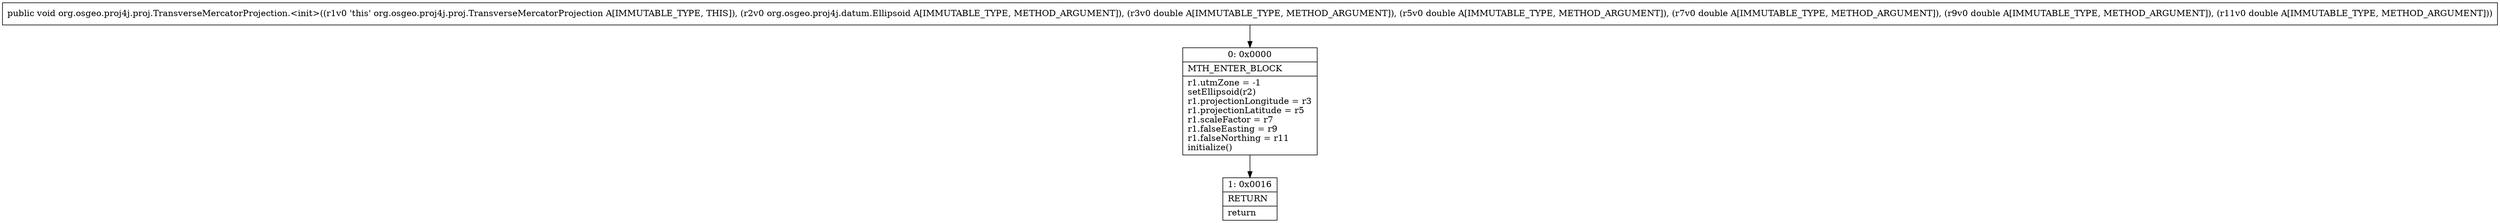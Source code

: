 digraph "CFG fororg.osgeo.proj4j.proj.TransverseMercatorProjection.\<init\>(Lorg\/osgeo\/proj4j\/datum\/Ellipsoid;DDDDD)V" {
Node_0 [shape=record,label="{0\:\ 0x0000|MTH_ENTER_BLOCK\l|r1.utmZone = \-1\lsetEllipsoid(r2)\lr1.projectionLongitude = r3\lr1.projectionLatitude = r5\lr1.scaleFactor = r7\lr1.falseEasting = r9\lr1.falseNorthing = r11\linitialize()\l}"];
Node_1 [shape=record,label="{1\:\ 0x0016|RETURN\l|return\l}"];
MethodNode[shape=record,label="{public void org.osgeo.proj4j.proj.TransverseMercatorProjection.\<init\>((r1v0 'this' org.osgeo.proj4j.proj.TransverseMercatorProjection A[IMMUTABLE_TYPE, THIS]), (r2v0 org.osgeo.proj4j.datum.Ellipsoid A[IMMUTABLE_TYPE, METHOD_ARGUMENT]), (r3v0 double A[IMMUTABLE_TYPE, METHOD_ARGUMENT]), (r5v0 double A[IMMUTABLE_TYPE, METHOD_ARGUMENT]), (r7v0 double A[IMMUTABLE_TYPE, METHOD_ARGUMENT]), (r9v0 double A[IMMUTABLE_TYPE, METHOD_ARGUMENT]), (r11v0 double A[IMMUTABLE_TYPE, METHOD_ARGUMENT])) }"];
MethodNode -> Node_0;
Node_0 -> Node_1;
}

